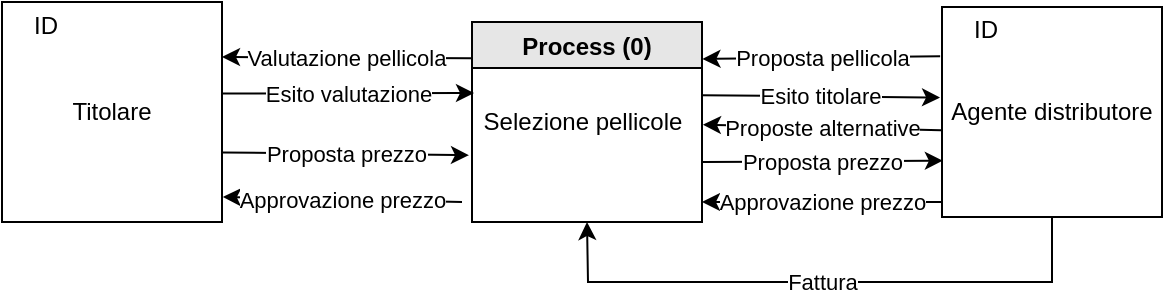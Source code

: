 <mxfile version="21.2.3" type="device">
  <diagram id="ql5Kk59QJ9DEcHVxNvi2" name="Page-1">
    <mxGraphModel dx="1674" dy="756" grid="1" gridSize="10" guides="1" tooltips="1" connect="1" arrows="1" fold="1" page="1" pageScale="1" pageWidth="827" pageHeight="1169" math="0" shadow="0">
      <root>
        <mxCell id="0" />
        <mxCell id="1" parent="0" />
        <mxCell id="y30Y0a8EccLe6s_auats-1" value="Process (0)" style="swimlane;fillColor=#E6E6E6;" parent="1" vertex="1">
          <mxGeometry x="275" y="50" width="115" height="100" as="geometry" />
        </mxCell>
        <mxCell id="y30Y0a8EccLe6s_auats-13" value="Selezione pellicole" style="text;html=1;align=center;verticalAlign=middle;resizable=0;points=[];autosize=1;strokeColor=none;fillColor=none;" parent="y30Y0a8EccLe6s_auats-1" vertex="1">
          <mxGeometry x="-5" y="35" width="120" height="30" as="geometry" />
        </mxCell>
        <mxCell id="y30Y0a8EccLe6s_auats-5" value="" style="group" parent="1" vertex="1" connectable="0">
          <mxGeometry x="40" y="40" width="110" height="110" as="geometry" />
        </mxCell>
        <mxCell id="y30Y0a8EccLe6s_auats-6" value="Titolare" style="rounded=0;whiteSpace=wrap;html=1;fillColor=none;" parent="y30Y0a8EccLe6s_auats-5" vertex="1">
          <mxGeometry width="110" height="110.0" as="geometry" />
        </mxCell>
        <mxCell id="y30Y0a8EccLe6s_auats-7" value="ID" style="text;html=1;strokeColor=none;fillColor=none;align=center;verticalAlign=middle;whiteSpace=wrap;rounded=0;" parent="y30Y0a8EccLe6s_auats-5" vertex="1">
          <mxGeometry width="44" height="23.571" as="geometry" />
        </mxCell>
        <mxCell id="y30Y0a8EccLe6s_auats-8" value="" style="group" parent="1" vertex="1" connectable="0">
          <mxGeometry x="510" y="42.5" width="110" height="105" as="geometry" />
        </mxCell>
        <mxCell id="y30Y0a8EccLe6s_auats-9" value="Agente distributore" style="rounded=0;whiteSpace=wrap;html=1;fillColor=none;" parent="y30Y0a8EccLe6s_auats-8" vertex="1">
          <mxGeometry width="110.0" height="105" as="geometry" />
        </mxCell>
        <mxCell id="y30Y0a8EccLe6s_auats-10" value="ID" style="text;html=1;strokeColor=none;fillColor=none;align=center;verticalAlign=middle;whiteSpace=wrap;rounded=0;" parent="y30Y0a8EccLe6s_auats-8" vertex="1">
          <mxGeometry width="44" height="22.5" as="geometry" />
        </mxCell>
        <mxCell id="y30Y0a8EccLe6s_auats-11" value="" style="endArrow=classic;html=1;rounded=0;exitX=-0.021;exitY=1.096;exitDx=0;exitDy=0;entryX=1.002;entryY=0.185;entryDx=0;entryDy=0;entryPerimeter=0;exitPerimeter=0;" parent="1" source="y30Y0a8EccLe6s_auats-10" target="y30Y0a8EccLe6s_auats-1" edge="1">
          <mxGeometry relative="1" as="geometry">
            <mxPoint x="270" y="-50" as="sourcePoint" />
            <mxPoint x="370" y="-50" as="targetPoint" />
          </mxGeometry>
        </mxCell>
        <mxCell id="y30Y0a8EccLe6s_auats-12" value="Proposta pellicola" style="edgeLabel;resizable=0;html=1;align=center;verticalAlign=middle;" parent="y30Y0a8EccLe6s_auats-11" connectable="0" vertex="1">
          <mxGeometry relative="1" as="geometry" />
        </mxCell>
        <mxCell id="y30Y0a8EccLe6s_auats-14" value="" style="endArrow=classic;html=1;rounded=0;entryX=1;entryY=0.25;entryDx=0;entryDy=0;exitX=-0.004;exitY=0.181;exitDx=0;exitDy=0;exitPerimeter=0;" parent="1" source="y30Y0a8EccLe6s_auats-1" target="y30Y0a8EccLe6s_auats-6" edge="1">
          <mxGeometry relative="1" as="geometry">
            <mxPoint x="280" y="80" as="sourcePoint" />
            <mxPoint x="450" y="-20" as="targetPoint" />
          </mxGeometry>
        </mxCell>
        <mxCell id="y30Y0a8EccLe6s_auats-15" value="Valutazione pellicola" style="edgeLabel;resizable=0;html=1;align=center;verticalAlign=middle;" parent="y30Y0a8EccLe6s_auats-14" connectable="0" vertex="1">
          <mxGeometry relative="1" as="geometry" />
        </mxCell>
        <mxCell id="y30Y0a8EccLe6s_auats-21" value="" style="endArrow=classic;html=1;rounded=0;entryX=0.05;entryY=0.017;entryDx=0;entryDy=0;entryPerimeter=0;exitX=1.002;exitY=0.416;exitDx=0;exitDy=0;exitPerimeter=0;" parent="1" source="y30Y0a8EccLe6s_auats-6" target="y30Y0a8EccLe6s_auats-13" edge="1">
          <mxGeometry relative="1" as="geometry">
            <mxPoint x="150" y="89" as="sourcePoint" />
            <mxPoint x="270" y="90" as="targetPoint" />
          </mxGeometry>
        </mxCell>
        <mxCell id="y30Y0a8EccLe6s_auats-22" value="Esito valutazione" style="edgeLabel;resizable=0;html=1;align=center;verticalAlign=middle;" parent="y30Y0a8EccLe6s_auats-21" connectable="0" vertex="1">
          <mxGeometry relative="1" as="geometry" />
        </mxCell>
        <mxCell id="y30Y0a8EccLe6s_auats-23" value="" style="endArrow=classic;html=1;rounded=0;exitX=0.997;exitY=0.054;exitDx=0;exitDy=0;entryX=-0.009;entryY=0.431;entryDx=0;entryDy=0;exitPerimeter=0;entryPerimeter=0;" parent="1" source="y30Y0a8EccLe6s_auats-13" target="y30Y0a8EccLe6s_auats-9" edge="1">
          <mxGeometry relative="1" as="geometry">
            <mxPoint x="390" y="94.86" as="sourcePoint" />
            <mxPoint x="515" y="94.86" as="targetPoint" />
          </mxGeometry>
        </mxCell>
        <mxCell id="y30Y0a8EccLe6s_auats-24" value="Esito titolare" style="edgeLabel;resizable=0;html=1;align=center;verticalAlign=middle;" parent="y30Y0a8EccLe6s_auats-23" connectable="0" vertex="1">
          <mxGeometry relative="1" as="geometry" />
        </mxCell>
        <mxCell id="y30Y0a8EccLe6s_auats-25" value="" style="endArrow=classic;html=1;rounded=0;exitX=-0.004;exitY=0.587;exitDx=0;exitDy=0;exitPerimeter=0;entryX=1.004;entryY=0.544;entryDx=0;entryDy=0;entryPerimeter=0;" parent="1" source="y30Y0a8EccLe6s_auats-9" target="y30Y0a8EccLe6s_auats-13" edge="1">
          <mxGeometry relative="1" as="geometry">
            <mxPoint x="500" y="120" as="sourcePoint" />
            <mxPoint x="390" y="120" as="targetPoint" />
          </mxGeometry>
        </mxCell>
        <mxCell id="y30Y0a8EccLe6s_auats-26" value="Proposte alternative" style="edgeLabel;resizable=0;html=1;align=center;verticalAlign=middle;" parent="y30Y0a8EccLe6s_auats-25" connectable="0" vertex="1">
          <mxGeometry relative="1" as="geometry" />
        </mxCell>
        <mxCell id="y30Y0a8EccLe6s_auats-27" value="" style="endArrow=classic;html=1;rounded=0;exitX=1.004;exitY=0.684;exitDx=0;exitDy=0;exitPerimeter=0;entryX=0.029;entryY=1.054;entryDx=0;entryDy=0;entryPerimeter=0;" parent="1" source="y30Y0a8EccLe6s_auats-6" target="y30Y0a8EccLe6s_auats-13" edge="1">
          <mxGeometry relative="1" as="geometry">
            <mxPoint x="150" y="120" as="sourcePoint" />
            <mxPoint x="270" y="120" as="targetPoint" />
          </mxGeometry>
        </mxCell>
        <mxCell id="y30Y0a8EccLe6s_auats-28" value="Proposta prezzo" style="edgeLabel;resizable=0;html=1;align=center;verticalAlign=middle;" parent="y30Y0a8EccLe6s_auats-27" connectable="0" vertex="1">
          <mxGeometry relative="1" as="geometry" />
        </mxCell>
        <mxCell id="y30Y0a8EccLe6s_auats-29" value="" style="endArrow=classic;html=1;rounded=0;entryX=0.004;entryY=0.732;entryDx=0;entryDy=0;entryPerimeter=0;" parent="1" target="y30Y0a8EccLe6s_auats-9" edge="1">
          <mxGeometry relative="1" as="geometry">
            <mxPoint x="390" y="120" as="sourcePoint" />
            <mxPoint x="505" y="160" as="targetPoint" />
          </mxGeometry>
        </mxCell>
        <mxCell id="y30Y0a8EccLe6s_auats-30" value="Proposta prezzo" style="edgeLabel;resizable=0;html=1;align=center;verticalAlign=middle;" parent="y30Y0a8EccLe6s_auats-29" connectable="0" vertex="1">
          <mxGeometry relative="1" as="geometry" />
        </mxCell>
        <mxCell id="y30Y0a8EccLe6s_auats-31" value="" style="endArrow=classic;html=1;rounded=0;exitX=-0.004;exitY=0.64;exitDx=0;exitDy=0;exitPerimeter=0;" parent="1" edge="1">
          <mxGeometry relative="1" as="geometry">
            <mxPoint x="510" y="140" as="sourcePoint" />
            <mxPoint x="390" y="140" as="targetPoint" />
          </mxGeometry>
        </mxCell>
        <mxCell id="y30Y0a8EccLe6s_auats-32" value="Approvazione prezzo" style="edgeLabel;resizable=0;html=1;align=center;verticalAlign=middle;" parent="y30Y0a8EccLe6s_auats-31" connectable="0" vertex="1">
          <mxGeometry relative="1" as="geometry" />
        </mxCell>
        <mxCell id="y30Y0a8EccLe6s_auats-34" value="" style="endArrow=classic;html=1;rounded=0;entryX=1.004;entryY=0.886;entryDx=0;entryDy=0;entryPerimeter=0;" parent="1" target="y30Y0a8EccLe6s_auats-6" edge="1">
          <mxGeometry relative="1" as="geometry">
            <mxPoint x="270" y="140" as="sourcePoint" />
            <mxPoint x="402" y="150" as="targetPoint" />
          </mxGeometry>
        </mxCell>
        <mxCell id="y30Y0a8EccLe6s_auats-35" value="Approvazione prezzo" style="edgeLabel;resizable=0;html=1;align=center;verticalAlign=middle;" parent="y30Y0a8EccLe6s_auats-34" connectable="0" vertex="1">
          <mxGeometry relative="1" as="geometry" />
        </mxCell>
        <mxCell id="y30Y0a8EccLe6s_auats-36" value="" style="endArrow=classic;html=1;rounded=0;exitX=0.5;exitY=1;exitDx=0;exitDy=0;entryX=0.5;entryY=1;entryDx=0;entryDy=0;" parent="1" source="y30Y0a8EccLe6s_auats-9" target="y30Y0a8EccLe6s_auats-1" edge="1">
          <mxGeometry relative="1" as="geometry">
            <mxPoint x="360" y="130" as="sourcePoint" />
            <mxPoint x="460" y="130" as="targetPoint" />
            <Array as="points">
              <mxPoint x="565" y="180" />
              <mxPoint x="333" y="180" />
            </Array>
          </mxGeometry>
        </mxCell>
        <mxCell id="y30Y0a8EccLe6s_auats-37" value="Fattura" style="edgeLabel;resizable=0;html=1;align=center;verticalAlign=middle;" parent="y30Y0a8EccLe6s_auats-36" connectable="0" vertex="1">
          <mxGeometry relative="1" as="geometry" />
        </mxCell>
      </root>
    </mxGraphModel>
  </diagram>
</mxfile>
